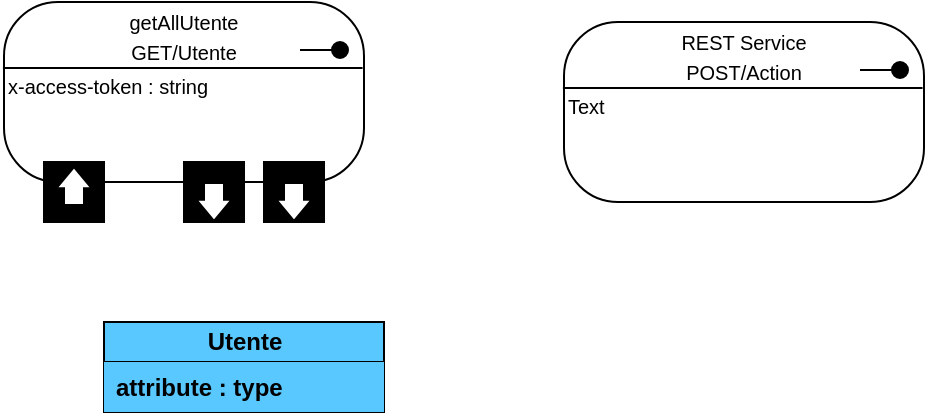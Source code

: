 <mxfile version="20.3.0" type="device"><diagram id="5ed0Qb_0LjjLpnQcjL2h" name="Page-1"><mxGraphModel dx="274" dy="473" grid="1" gridSize="10" guides="1" tooltips="1" connect="1" arrows="1" fold="1" page="1" pageScale="1" pageWidth="827" pageHeight="1169" math="0" shadow="0"><root><mxCell id="0"/><mxCell id="1" parent="0"/><mxCell id="3_V4dceuUBvvtPfcDy3n-1" value="" style="group" vertex="1" connectable="0" parent="1"><mxGeometry x="80" y="80" width="180" height="110" as="geometry"/></mxCell><mxCell id="3_V4dceuUBvvtPfcDy3n-2" value="" style="rounded=1;arcSize=30;whiteSpace=wrap;html=1;editable=0;" vertex="1" parent="3_V4dceuUBvvtPfcDy3n-1"><mxGeometry width="180" height="90" as="geometry"/></mxCell><mxCell id="3_V4dceuUBvvtPfcDy3n-3" value="" style="endArrow=oval;html=1;rounded=0;shadow=0;strokeWidth=1;startSize=6;endSize=8;sourcePerimeterSpacing=0;fillColor=default;endFill=1;movable=0;bendable=0;cloneable=0;deletable=0;editable=0;" edge="1" parent="3_V4dceuUBvvtPfcDy3n-1"><mxGeometry width="50" height="50" relative="1" as="geometry"><mxPoint x="148" y="24" as="sourcePoint"/><mxPoint x="168" y="24" as="targetPoint"/></mxGeometry></mxCell><mxCell id="3_V4dceuUBvvtPfcDy3n-4" value="getAllUtente" style="text;html=1;strokeColor=none;fillColor=none;align=center;verticalAlign=middle;whiteSpace=wrap;rounded=0;fontSize=10;rotatable=0;cloneable=1;deletable=0;pointerEvents=1;allowArrows=0;connectable=0;movable=0;resizable=0;" vertex="1" parent="3_V4dceuUBvvtPfcDy3n-1"><mxGeometry x="10" width="160" height="20" as="geometry"/></mxCell><mxCell id="3_V4dceuUBvvtPfcDy3n-5" value="GET/Utente" style="text;html=1;strokeColor=none;fillColor=none;align=center;verticalAlign=middle;whiteSpace=wrap;rounded=0;fontSize=10;rotatable=0;cloneable=1;deletable=0;pointerEvents=1;allowArrows=0;connectable=0;movable=0;resizable=0;" vertex="1" parent="3_V4dceuUBvvtPfcDy3n-1"><mxGeometry x="30" y="20" width="120" height="10" as="geometry"/></mxCell><mxCell id="3_V4dceuUBvvtPfcDy3n-6" value="x-access-token : string" style="text;html=1;strokeColor=none;fillColor=none;align=left;verticalAlign=top;whiteSpace=wrap;rounded=0;fontSize=10;rotatable=0;cloneable=1;deletable=0;pointerEvents=1;allowArrows=0;connectable=0;movable=0;resizable=0;" vertex="1" parent="3_V4dceuUBvvtPfcDy3n-1"><mxGeometry y="30" width="180" height="60" as="geometry"/></mxCell><mxCell id="3_V4dceuUBvvtPfcDy3n-7" value="" style="endArrow=none;html=1;rounded=0;exitX=-0.003;exitY=0.367;exitDx=0;exitDy=0;entryX=0.996;entryY=0.367;entryDx=0;entryDy=0;exitPerimeter=0;entryPerimeter=0;movable=0;bendable=0;cloneable=0;deletable=0;editable=0;" edge="1" parent="3_V4dceuUBvvtPfcDy3n-1" source="3_V4dceuUBvvtPfcDy3n-2" target="3_V4dceuUBvvtPfcDy3n-2"><mxGeometry width="50" height="50" relative="1" as="geometry"><mxPoint x="230" y="120" as="sourcePoint"/><mxPoint x="280" y="70" as="targetPoint"/></mxGeometry></mxCell><mxCell id="3_V4dceuUBvvtPfcDy3n-15" value="" style="group;direction=west;rotation=0;" vertex="1" connectable="0" parent="3_V4dceuUBvvtPfcDy3n-1"><mxGeometry x="20" y="80" width="30" height="30" as="geometry"/></mxCell><mxCell id="3_V4dceuUBvvtPfcDy3n-16" value="" style="rounded=0;whiteSpace=wrap;html=1;fillColor=#000000;" vertex="1" parent="3_V4dceuUBvvtPfcDy3n-15"><mxGeometry width="30" height="30" as="geometry"/></mxCell><mxCell id="3_V4dceuUBvvtPfcDy3n-17" value="" style="shape=flexArrow;endArrow=block;html=1;rounded=0;endSize=3.214;startSize=6;strokeWidth=1;shadow=0;sourcePerimeterSpacing=0;endFill=0;endWidth=6.667;fillColor=default;" edge="1" parent="3_V4dceuUBvvtPfcDy3n-15"><mxGeometry width="50" height="50" relative="1" as="geometry"><mxPoint x="15" y="22" as="sourcePoint"/><mxPoint x="15" y="2" as="targetPoint"/></mxGeometry></mxCell><mxCell id="3_V4dceuUBvvtPfcDy3n-20" value="" style="group" vertex="1" connectable="0" parent="3_V4dceuUBvvtPfcDy3n-1"><mxGeometry x="90" y="80" width="30" height="30" as="geometry"/></mxCell><mxCell id="3_V4dceuUBvvtPfcDy3n-21" value="" style="rounded=0;whiteSpace=wrap;html=1;fillColor=#000000;" vertex="1" parent="3_V4dceuUBvvtPfcDy3n-20"><mxGeometry width="30" height="30" as="geometry"/></mxCell><mxCell id="3_V4dceuUBvvtPfcDy3n-22" value="" style="shape=flexArrow;endArrow=block;html=1;rounded=0;endSize=3.214;startSize=6;strokeWidth=1;shadow=0;sourcePerimeterSpacing=0;endFill=0;endWidth=6.667;fillColor=default;" edge="1" parent="3_V4dceuUBvvtPfcDy3n-20"><mxGeometry width="50" height="50" relative="1" as="geometry"><mxPoint x="15" y="10" as="sourcePoint"/><mxPoint x="15" y="30" as="targetPoint"/></mxGeometry></mxCell><mxCell id="3_V4dceuUBvvtPfcDy3n-27" value="" style="group" vertex="1" connectable="0" parent="3_V4dceuUBvvtPfcDy3n-1"><mxGeometry x="130" y="80" width="30" height="30" as="geometry"/></mxCell><mxCell id="3_V4dceuUBvvtPfcDy3n-28" value="" style="rounded=0;whiteSpace=wrap;html=1;fillColor=#000000;" vertex="1" parent="3_V4dceuUBvvtPfcDy3n-27"><mxGeometry width="30" height="30" as="geometry"/></mxCell><mxCell id="3_V4dceuUBvvtPfcDy3n-29" value="" style="shape=flexArrow;endArrow=block;html=1;rounded=0;endSize=3.214;startSize=6;strokeWidth=1;shadow=0;sourcePerimeterSpacing=0;endFill=0;endWidth=6.667;fillColor=default;" edge="1" parent="3_V4dceuUBvvtPfcDy3n-27"><mxGeometry width="50" height="50" relative="1" as="geometry"><mxPoint x="15" y="10" as="sourcePoint"/><mxPoint x="15" y="30" as="targetPoint"/></mxGeometry></mxCell><mxCell id="3_V4dceuUBvvtPfcDy3n-8" value="" style="group" vertex="1" connectable="0" parent="1"><mxGeometry x="360" y="90" width="180" height="90" as="geometry"/></mxCell><mxCell id="3_V4dceuUBvvtPfcDy3n-9" value="" style="rounded=1;arcSize=30;whiteSpace=wrap;html=1;editable=0;" vertex="1" parent="3_V4dceuUBvvtPfcDy3n-8"><mxGeometry width="180" height="90" as="geometry"/></mxCell><mxCell id="3_V4dceuUBvvtPfcDy3n-10" value="" style="endArrow=oval;html=1;rounded=0;shadow=0;strokeWidth=1;startSize=6;endSize=8;sourcePerimeterSpacing=0;fillColor=default;endFill=1;movable=0;bendable=0;cloneable=0;deletable=0;editable=0;" edge="1" parent="3_V4dceuUBvvtPfcDy3n-8"><mxGeometry width="50" height="50" relative="1" as="geometry"><mxPoint x="148" y="24" as="sourcePoint"/><mxPoint x="168" y="24" as="targetPoint"/></mxGeometry></mxCell><mxCell id="3_V4dceuUBvvtPfcDy3n-11" value="REST Service" style="text;html=1;strokeColor=none;fillColor=none;align=center;verticalAlign=middle;whiteSpace=wrap;rounded=0;fontSize=10;rotatable=0;cloneable=1;deletable=0;pointerEvents=1;allowArrows=0;connectable=0;movable=0;resizable=0;" vertex="1" parent="3_V4dceuUBvvtPfcDy3n-8"><mxGeometry x="10" width="160" height="20" as="geometry"/></mxCell><mxCell id="3_V4dceuUBvvtPfcDy3n-12" value="POST/Action" style="text;html=1;strokeColor=none;fillColor=none;align=center;verticalAlign=middle;whiteSpace=wrap;rounded=0;fontSize=10;rotatable=0;cloneable=1;deletable=0;pointerEvents=1;allowArrows=0;connectable=0;movable=0;resizable=0;" vertex="1" parent="3_V4dceuUBvvtPfcDy3n-8"><mxGeometry x="30" y="20" width="120" height="10" as="geometry"/></mxCell><mxCell id="3_V4dceuUBvvtPfcDy3n-13" value="Text" style="text;html=1;strokeColor=none;fillColor=none;align=left;verticalAlign=top;whiteSpace=wrap;rounded=0;fontSize=10;rotatable=0;cloneable=1;deletable=0;pointerEvents=1;allowArrows=0;connectable=0;movable=0;resizable=0;" vertex="1" parent="3_V4dceuUBvvtPfcDy3n-8"><mxGeometry y="30" width="180" height="60" as="geometry"/></mxCell><mxCell id="3_V4dceuUBvvtPfcDy3n-14" value="" style="endArrow=none;html=1;rounded=0;exitX=-0.003;exitY=0.367;exitDx=0;exitDy=0;entryX=0.996;entryY=0.367;entryDx=0;entryDy=0;exitPerimeter=0;entryPerimeter=0;movable=0;bendable=0;cloneable=0;deletable=0;editable=0;" edge="1" parent="3_V4dceuUBvvtPfcDy3n-8" source="3_V4dceuUBvvtPfcDy3n-9" target="3_V4dceuUBvvtPfcDy3n-9"><mxGeometry width="50" height="50" relative="1" as="geometry"><mxPoint x="230" y="120" as="sourcePoint"/><mxPoint x="280" y="70" as="targetPoint"/></mxGeometry></mxCell><mxCell id="3_V4dceuUBvvtPfcDy3n-23" value="Utente" style="swimlane;fontStyle=1;align=center;verticalAlign=middle;childLayout=stackLayout;horizontal=1;startSize=20;horizontalStack=0;resizeParent=1;resizeParentMax=0;resizeLast=0;collapsible=0;marginBottom=0;html=1;fillColor=#59C8FF;fillStyle=solid;" vertex="1" parent="1"><mxGeometry x="130" y="240" width="140" height="45" as="geometry"/></mxCell><mxCell id="3_V4dceuUBvvtPfcDy3n-25" value="attribute : type" style="text;html=1;strokeColor=none;fillColor=#59C8FF;align=left;verticalAlign=middle;spacingLeft=4;spacingRight=4;overflow=hidden;rotatable=0;points=[[0,0.5],[1,0.5]];portConstraint=eastwest;fillStyle=solid;fontStyle=1" vertex="1" parent="3_V4dceuUBvvtPfcDy3n-23"><mxGeometry y="20" width="140" height="25" as="geometry"/></mxCell></root></mxGraphModel></diagram></mxfile>